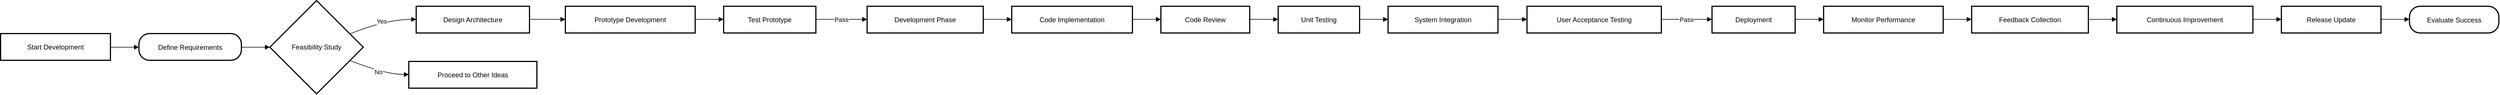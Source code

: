 <mxfile version="24.8.3">
  <diagram name="Page-1" id="KuWOhq276ija0KVuG3lu">
    <mxGraphModel>
      <root>
        <mxCell id="0" />
        <mxCell id="1" parent="0" />
        <mxCell id="2" value="Start Development" style="whiteSpace=wrap;strokeWidth=2;" vertex="1" parent="1">
          <mxGeometry x="8" y="66" width="193" height="47" as="geometry" />
        </mxCell>
        <mxCell id="3" value="Define Requirements" style="rounded=1;arcSize=40;strokeWidth=2" vertex="1" parent="1">
          <mxGeometry x="251" y="66" width="180" height="47" as="geometry" />
        </mxCell>
        <mxCell id="4" value="Feasibility Study" style="rhombus;strokeWidth=2;whiteSpace=wrap;" vertex="1" parent="1">
          <mxGeometry x="481" y="8" width="164" height="164" as="geometry" />
        </mxCell>
        <mxCell id="5" value="Design Architecture" style="whiteSpace=wrap;strokeWidth=2;" vertex="1" parent="1">
          <mxGeometry x="738" y="18" width="199" height="47" as="geometry" />
        </mxCell>
        <mxCell id="6" value="Proceed to Other Ideas" style="whiteSpace=wrap;strokeWidth=2;" vertex="1" parent="1">
          <mxGeometry x="725" y="115" width="225" height="47" as="geometry" />
        </mxCell>
        <mxCell id="7" value="Prototype Development" style="whiteSpace=wrap;strokeWidth=2;" vertex="1" parent="1">
          <mxGeometry x="1000" y="18" width="228" height="47" as="geometry" />
        </mxCell>
        <mxCell id="8" value="Test Prototype" style="whiteSpace=wrap;strokeWidth=2;" vertex="1" parent="1">
          <mxGeometry x="1278" y="18" width="162" height="47" as="geometry" />
        </mxCell>
        <mxCell id="9" value="Development Phase" style="whiteSpace=wrap;strokeWidth=2;" vertex="1" parent="1">
          <mxGeometry x="1530" y="18" width="204" height="47" as="geometry" />
        </mxCell>
        <mxCell id="10" value="Code Implementation" style="whiteSpace=wrap;strokeWidth=2;" vertex="1" parent="1">
          <mxGeometry x="1784" y="18" width="212" height="47" as="geometry" />
        </mxCell>
        <mxCell id="11" value="Code Review" style="whiteSpace=wrap;strokeWidth=2;" vertex="1" parent="1">
          <mxGeometry x="2046" y="18" width="156" height="47" as="geometry" />
        </mxCell>
        <mxCell id="12" value="Unit Testing" style="whiteSpace=wrap;strokeWidth=2;" vertex="1" parent="1">
          <mxGeometry x="2252" y="18" width="143" height="47" as="geometry" />
        </mxCell>
        <mxCell id="13" value="System Integration" style="whiteSpace=wrap;strokeWidth=2;" vertex="1" parent="1">
          <mxGeometry x="2445" y="18" width="193" height="47" as="geometry" />
        </mxCell>
        <mxCell id="14" value="User Acceptance Testing" style="whiteSpace=wrap;strokeWidth=2;" vertex="1" parent="1">
          <mxGeometry x="2689" y="18" width="236" height="47" as="geometry" />
        </mxCell>
        <mxCell id="15" value="Deployment" style="whiteSpace=wrap;strokeWidth=2;" vertex="1" parent="1">
          <mxGeometry x="3014" y="18" width="146" height="47" as="geometry" />
        </mxCell>
        <mxCell id="16" value="Monitor Performance" style="whiteSpace=wrap;strokeWidth=2;" vertex="1" parent="1">
          <mxGeometry x="3210" y="18" width="210" height="47" as="geometry" />
        </mxCell>
        <mxCell id="17" value="Feedback Collection" style="whiteSpace=wrap;strokeWidth=2;" vertex="1" parent="1">
          <mxGeometry x="3470" y="18" width="205" height="47" as="geometry" />
        </mxCell>
        <mxCell id="18" value="Continuous Improvement" style="whiteSpace=wrap;strokeWidth=2;" vertex="1" parent="1">
          <mxGeometry x="3725" y="18" width="239" height="47" as="geometry" />
        </mxCell>
        <mxCell id="19" value="Release Update" style="whiteSpace=wrap;strokeWidth=2;" vertex="1" parent="1">
          <mxGeometry x="4014" y="18" width="175" height="47" as="geometry" />
        </mxCell>
        <mxCell id="20" value="Evaluate Success" style="rounded=1;arcSize=40;strokeWidth=2" vertex="1" parent="1">
          <mxGeometry x="4239" y="18" width="157" height="47" as="geometry" />
        </mxCell>
        <mxCell id="21" value="" style="curved=1;startArrow=none;endArrow=block;exitX=1;exitY=0.51;entryX=0;entryY=0.51;" edge="1" parent="1" source="2" target="3">
          <mxGeometry relative="1" as="geometry">
            <Array as="points" />
          </mxGeometry>
        </mxCell>
        <mxCell id="22" value="" style="curved=1;startArrow=none;endArrow=block;exitX=1;exitY=0.51;entryX=0;entryY=0.5;" edge="1" parent="1" source="3" target="4">
          <mxGeometry relative="1" as="geometry">
            <Array as="points" />
          </mxGeometry>
        </mxCell>
        <mxCell id="23" value="Yes" style="curved=1;startArrow=none;endArrow=block;exitX=1;exitY=0.3;entryX=0;entryY=0.49;" edge="1" parent="1" source="4" target="5">
          <mxGeometry relative="1" as="geometry">
            <Array as="points">
              <mxPoint x="685" y="41" />
            </Array>
          </mxGeometry>
        </mxCell>
        <mxCell id="24" value="No" style="curved=1;startArrow=none;endArrow=block;exitX=1;exitY=0.7;entryX=0;entryY=0.49;" edge="1" parent="1" source="4" target="6">
          <mxGeometry relative="1" as="geometry">
            <Array as="points">
              <mxPoint x="685" y="138" />
            </Array>
          </mxGeometry>
        </mxCell>
        <mxCell id="25" value="" style="curved=1;startArrow=none;endArrow=block;exitX=1;exitY=0.49;entryX=0;entryY=0.49;" edge="1" parent="1" source="5" target="7">
          <mxGeometry relative="1" as="geometry">
            <Array as="points" />
          </mxGeometry>
        </mxCell>
        <mxCell id="26" value="" style="curved=1;startArrow=none;endArrow=block;exitX=1;exitY=0.49;entryX=0;entryY=0.49;" edge="1" parent="1" source="7" target="8">
          <mxGeometry relative="1" as="geometry">
            <Array as="points" />
          </mxGeometry>
        </mxCell>
        <mxCell id="27" value="Pass" style="curved=1;startArrow=none;endArrow=block;exitX=1;exitY=0.49;entryX=0;entryY=0.49;" edge="1" parent="1" source="8" target="9">
          <mxGeometry relative="1" as="geometry">
            <Array as="points" />
          </mxGeometry>
        </mxCell>
        <mxCell id="28" value="" style="curved=1;startArrow=none;endArrow=block;exitX=1;exitY=0.49;entryX=0;entryY=0.49;" edge="1" parent="1" source="9" target="10">
          <mxGeometry relative="1" as="geometry">
            <Array as="points" />
          </mxGeometry>
        </mxCell>
        <mxCell id="29" value="" style="curved=1;startArrow=none;endArrow=block;exitX=1;exitY=0.49;entryX=0;entryY=0.49;" edge="1" parent="1" source="10" target="11">
          <mxGeometry relative="1" as="geometry">
            <Array as="points" />
          </mxGeometry>
        </mxCell>
        <mxCell id="30" value="" style="curved=1;startArrow=none;endArrow=block;exitX=1;exitY=0.49;entryX=0;entryY=0.49;" edge="1" parent="1" source="11" target="12">
          <mxGeometry relative="1" as="geometry">
            <Array as="points" />
          </mxGeometry>
        </mxCell>
        <mxCell id="31" value="" style="curved=1;startArrow=none;endArrow=block;exitX=1;exitY=0.49;entryX=0;entryY=0.49;" edge="1" parent="1" source="12" target="13">
          <mxGeometry relative="1" as="geometry">
            <Array as="points" />
          </mxGeometry>
        </mxCell>
        <mxCell id="32" value="" style="curved=1;startArrow=none;endArrow=block;exitX=1;exitY=0.49;entryX=0;entryY=0.49;" edge="1" parent="1" source="13" target="14">
          <mxGeometry relative="1" as="geometry">
            <Array as="points" />
          </mxGeometry>
        </mxCell>
        <mxCell id="33" value="Pass" style="curved=1;startArrow=none;endArrow=block;exitX=1;exitY=0.49;entryX=0;entryY=0.49;" edge="1" parent="1" source="14" target="15">
          <mxGeometry relative="1" as="geometry">
            <Array as="points" />
          </mxGeometry>
        </mxCell>
        <mxCell id="34" value="" style="curved=1;startArrow=none;endArrow=block;exitX=1;exitY=0.49;entryX=0;entryY=0.49;" edge="1" parent="1" source="15" target="16">
          <mxGeometry relative="1" as="geometry">
            <Array as="points" />
          </mxGeometry>
        </mxCell>
        <mxCell id="35" value="" style="curved=1;startArrow=none;endArrow=block;exitX=1;exitY=0.49;entryX=0;entryY=0.49;" edge="1" parent="1" source="16" target="17">
          <mxGeometry relative="1" as="geometry">
            <Array as="points" />
          </mxGeometry>
        </mxCell>
        <mxCell id="36" value="" style="curved=1;startArrow=none;endArrow=block;exitX=1;exitY=0.49;entryX=0;entryY=0.49;" edge="1" parent="1" source="17" target="18">
          <mxGeometry relative="1" as="geometry">
            <Array as="points" />
          </mxGeometry>
        </mxCell>
        <mxCell id="37" value="" style="curved=1;startArrow=none;endArrow=block;exitX=1;exitY=0.49;entryX=0;entryY=0.49;" edge="1" parent="1" source="18" target="19">
          <mxGeometry relative="1" as="geometry">
            <Array as="points" />
          </mxGeometry>
        </mxCell>
        <mxCell id="38" value="" style="curved=1;startArrow=none;endArrow=block;exitX=1;exitY=0.49;entryX=0;entryY=0.49;" edge="1" parent="1" source="19" target="20">
          <mxGeometry relative="1" as="geometry">
            <Array as="points" />
          </mxGeometry>
        </mxCell>
      </root>
    </mxGraphModel>
  </diagram>
</mxfile>
